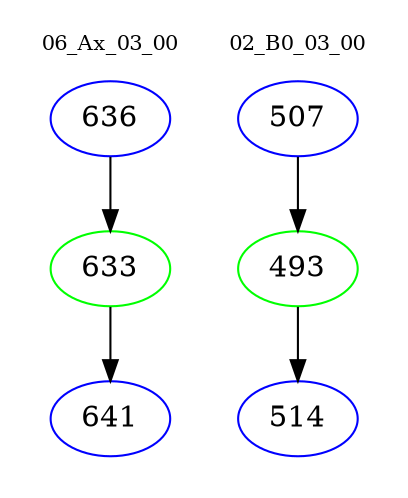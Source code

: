 digraph{
subgraph cluster_0 {
color = white
label = "06_Ax_03_00";
fontsize=10;
T0_636 [label="636", color="blue"]
T0_636 -> T0_633 [color="black"]
T0_633 [label="633", color="green"]
T0_633 -> T0_641 [color="black"]
T0_641 [label="641", color="blue"]
}
subgraph cluster_1 {
color = white
label = "02_B0_03_00";
fontsize=10;
T1_507 [label="507", color="blue"]
T1_507 -> T1_493 [color="black"]
T1_493 [label="493", color="green"]
T1_493 -> T1_514 [color="black"]
T1_514 [label="514", color="blue"]
}
}
